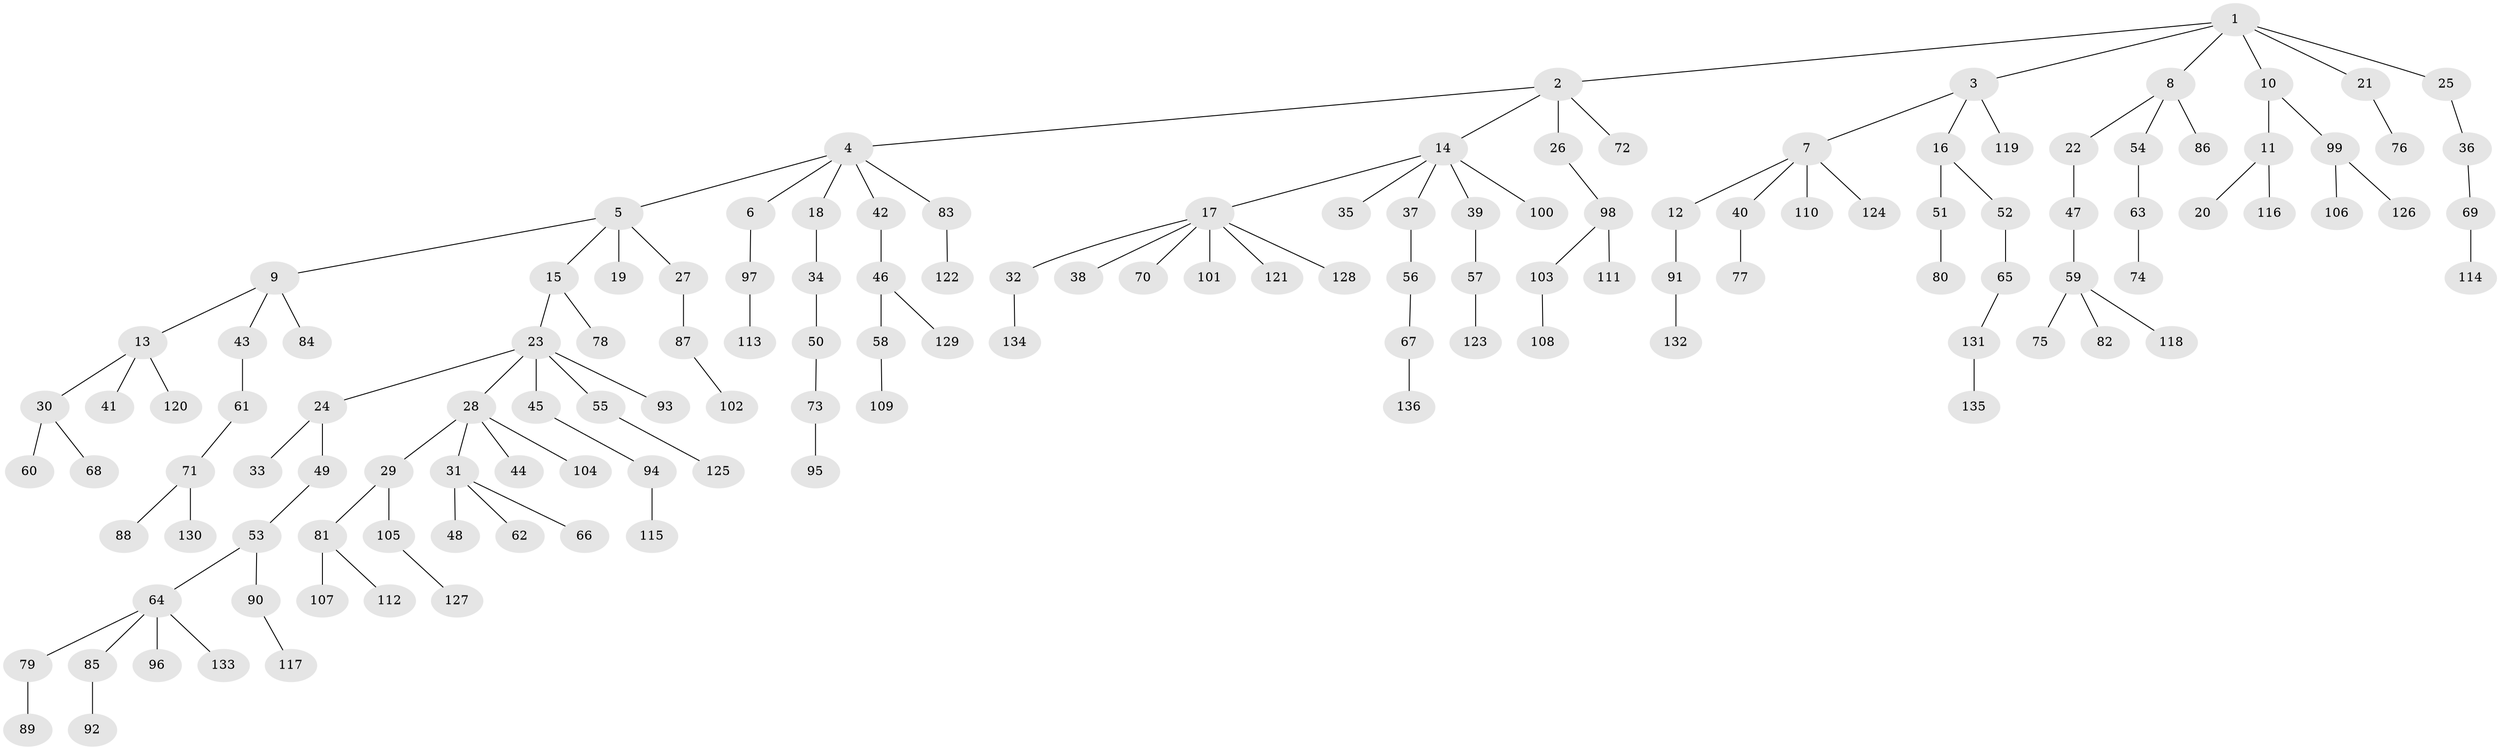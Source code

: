 // coarse degree distribution, {6: 0.07608695652173914, 4: 0.03260869565217391, 3: 0.09782608695652174, 5: 0.021739130434782608, 2: 0.21739130434782608, 1: 0.5543478260869565}
// Generated by graph-tools (version 1.1) at 2025/24/03/03/25 07:24:08]
// undirected, 136 vertices, 135 edges
graph export_dot {
graph [start="1"]
  node [color=gray90,style=filled];
  1;
  2;
  3;
  4;
  5;
  6;
  7;
  8;
  9;
  10;
  11;
  12;
  13;
  14;
  15;
  16;
  17;
  18;
  19;
  20;
  21;
  22;
  23;
  24;
  25;
  26;
  27;
  28;
  29;
  30;
  31;
  32;
  33;
  34;
  35;
  36;
  37;
  38;
  39;
  40;
  41;
  42;
  43;
  44;
  45;
  46;
  47;
  48;
  49;
  50;
  51;
  52;
  53;
  54;
  55;
  56;
  57;
  58;
  59;
  60;
  61;
  62;
  63;
  64;
  65;
  66;
  67;
  68;
  69;
  70;
  71;
  72;
  73;
  74;
  75;
  76;
  77;
  78;
  79;
  80;
  81;
  82;
  83;
  84;
  85;
  86;
  87;
  88;
  89;
  90;
  91;
  92;
  93;
  94;
  95;
  96;
  97;
  98;
  99;
  100;
  101;
  102;
  103;
  104;
  105;
  106;
  107;
  108;
  109;
  110;
  111;
  112;
  113;
  114;
  115;
  116;
  117;
  118;
  119;
  120;
  121;
  122;
  123;
  124;
  125;
  126;
  127;
  128;
  129;
  130;
  131;
  132;
  133;
  134;
  135;
  136;
  1 -- 2;
  1 -- 3;
  1 -- 8;
  1 -- 10;
  1 -- 21;
  1 -- 25;
  2 -- 4;
  2 -- 14;
  2 -- 26;
  2 -- 72;
  3 -- 7;
  3 -- 16;
  3 -- 119;
  4 -- 5;
  4 -- 6;
  4 -- 18;
  4 -- 42;
  4 -- 83;
  5 -- 9;
  5 -- 15;
  5 -- 19;
  5 -- 27;
  6 -- 97;
  7 -- 12;
  7 -- 40;
  7 -- 110;
  7 -- 124;
  8 -- 22;
  8 -- 54;
  8 -- 86;
  9 -- 13;
  9 -- 43;
  9 -- 84;
  10 -- 11;
  10 -- 99;
  11 -- 20;
  11 -- 116;
  12 -- 91;
  13 -- 30;
  13 -- 41;
  13 -- 120;
  14 -- 17;
  14 -- 35;
  14 -- 37;
  14 -- 39;
  14 -- 100;
  15 -- 23;
  15 -- 78;
  16 -- 51;
  16 -- 52;
  17 -- 32;
  17 -- 38;
  17 -- 70;
  17 -- 101;
  17 -- 121;
  17 -- 128;
  18 -- 34;
  21 -- 76;
  22 -- 47;
  23 -- 24;
  23 -- 28;
  23 -- 45;
  23 -- 55;
  23 -- 93;
  24 -- 33;
  24 -- 49;
  25 -- 36;
  26 -- 98;
  27 -- 87;
  28 -- 29;
  28 -- 31;
  28 -- 44;
  28 -- 104;
  29 -- 81;
  29 -- 105;
  30 -- 60;
  30 -- 68;
  31 -- 48;
  31 -- 62;
  31 -- 66;
  32 -- 134;
  34 -- 50;
  36 -- 69;
  37 -- 56;
  39 -- 57;
  40 -- 77;
  42 -- 46;
  43 -- 61;
  45 -- 94;
  46 -- 58;
  46 -- 129;
  47 -- 59;
  49 -- 53;
  50 -- 73;
  51 -- 80;
  52 -- 65;
  53 -- 64;
  53 -- 90;
  54 -- 63;
  55 -- 125;
  56 -- 67;
  57 -- 123;
  58 -- 109;
  59 -- 75;
  59 -- 82;
  59 -- 118;
  61 -- 71;
  63 -- 74;
  64 -- 79;
  64 -- 85;
  64 -- 96;
  64 -- 133;
  65 -- 131;
  67 -- 136;
  69 -- 114;
  71 -- 88;
  71 -- 130;
  73 -- 95;
  79 -- 89;
  81 -- 107;
  81 -- 112;
  83 -- 122;
  85 -- 92;
  87 -- 102;
  90 -- 117;
  91 -- 132;
  94 -- 115;
  97 -- 113;
  98 -- 103;
  98 -- 111;
  99 -- 106;
  99 -- 126;
  103 -- 108;
  105 -- 127;
  131 -- 135;
}
